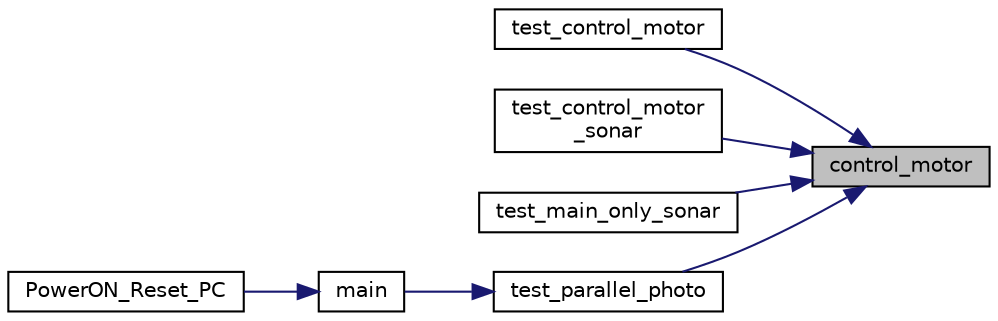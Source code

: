 digraph "control_motor"
{
 // LATEX_PDF_SIZE
  edge [fontname="Helvetica",fontsize="10",labelfontname="Helvetica",labelfontsize="10"];
  node [fontname="Helvetica",fontsize="10",shape=record];
  rankdir="RL";
  Node1 [label="control_motor",height=0.2,width=0.4,color="black", fillcolor="grey75", style="filled", fontcolor="black",tooltip="与えられた、並進速度(lin_vel)と回転速度(ang_vel)で、車体を制御"];
  Node1 -> Node2 [dir="back",color="midnightblue",fontsize="10",style="solid",fontname="Helvetica"];
  Node2 [label="test_control_motor",height=0.2,width=0.4,color="black", fillcolor="white", style="filled",URL="$test__function_8c.html#aaa4356ce7785850e9ac69ced9b3fdaf6",tooltip=" "];
  Node1 -> Node3 [dir="back",color="midnightblue",fontsize="10",style="solid",fontname="Helvetica"];
  Node3 [label="test_control_motor\l_sonar",height=0.2,width=0.4,color="black", fillcolor="white", style="filled",URL="$test__function_8c.html#a3e7cfb8664fa6eed9108f171b2ee7f22",tooltip=" "];
  Node1 -> Node4 [dir="back",color="midnightblue",fontsize="10",style="solid",fontname="Helvetica"];
  Node4 [label="test_main_only_sonar",height=0.2,width=0.4,color="black", fillcolor="white", style="filled",URL="$test__function_8c.html#aaafa7a21d505b79b9127af201d813c2d",tooltip=" "];
  Node1 -> Node5 [dir="back",color="midnightblue",fontsize="10",style="solid",fontname="Helvetica"];
  Node5 [label="test_parallel_photo",height=0.2,width=0.4,color="black", fillcolor="white", style="filled",URL="$test__function_8c.html#a4d5084c6064c94b0ee5239792af9bb42",tooltip="壁との並走テスト"];
  Node5 -> Node6 [dir="back",color="midnightblue",fontsize="10",style="solid",fontname="Helvetica"];
  Node6 [label="main",height=0.2,width=0.4,color="black", fillcolor="white", style="filled",URL="$resetprg_8c.html#a6288eba0f8e8ad3ab1544ad731eb7667",tooltip=" "];
  Node6 -> Node7 [dir="back",color="midnightblue",fontsize="10",style="solid",fontname="Helvetica"];
  Node7 [label="PowerON_Reset_PC",height=0.2,width=0.4,color="black", fillcolor="white", style="filled",URL="$vect_8h.html#a3fe9583050a6d22f2c254e63225697bb",tooltip=" "];
}
